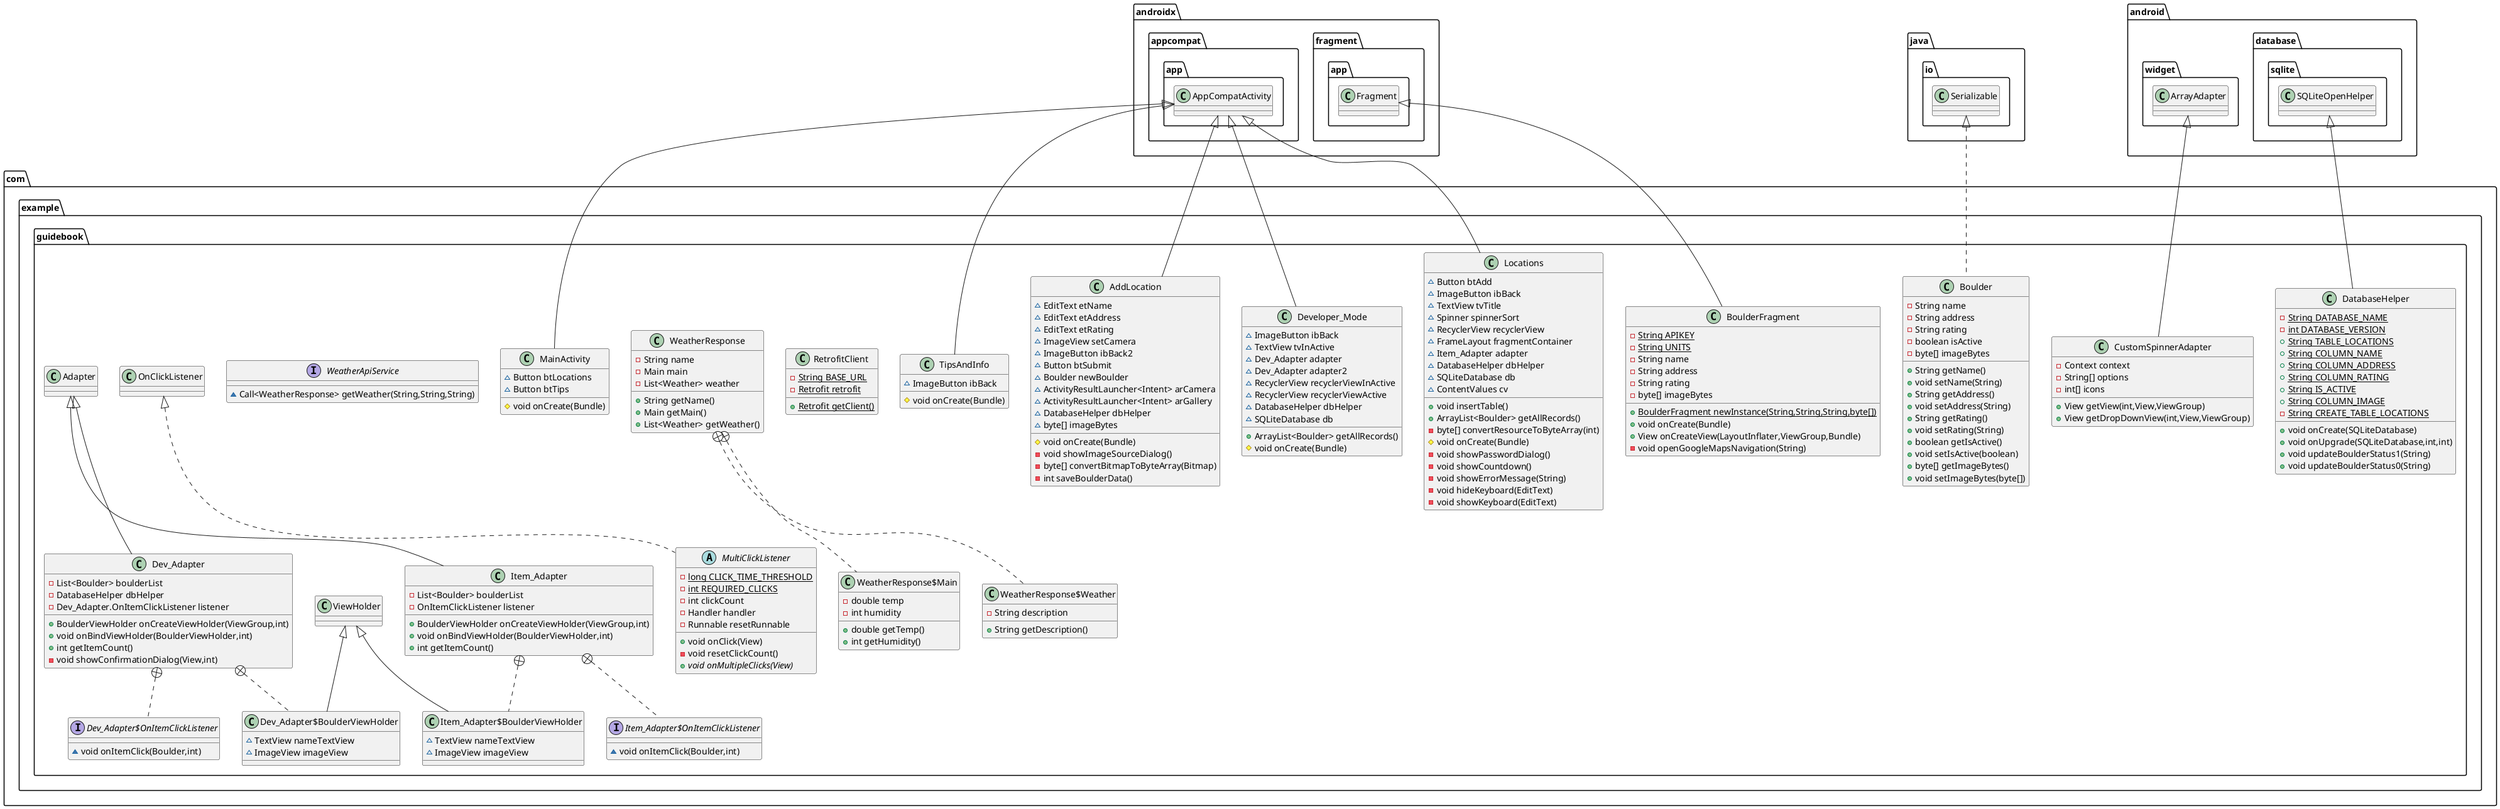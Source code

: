 @startuml
abstract class com.example.guidebook.MultiClickListener {
- {static} long CLICK_TIME_THRESHOLD
- {static} int REQUIRED_CLICKS
- int clickCount
- Handler handler
- Runnable resetRunnable
+ void onClick(View)
- void resetClickCount()
+ {abstract}void onMultipleClicks(View)
}


class com.example.guidebook.MainActivity {
~ Button btLocations
~ Button btTips
# void onCreate(Bundle)
}


class com.example.guidebook.Boulder {
- String name
- String address
- String rating
- boolean isActive
- byte[] imageBytes
+ String getName()
+ void setName(String)
+ String getAddress()
+ void setAddress(String)
+ String getRating()
+ void setRating(String)
+ boolean getIsActive()
+ void setIsActive(boolean)
+ byte[] getImageBytes()
+ void setImageBytes(byte[])
}


class com.example.guidebook.Locations {
~ Button btAdd
~ ImageButton ibBack
~ TextView tvTitle
~ Spinner spinnerSort
~ RecyclerView recyclerView
~ FrameLayout fragmentContainer
~ Item_Adapter adapter
~ DatabaseHelper dbHelper
~ SQLiteDatabase db
~ ContentValues cv
+ void insertTable()
+ ArrayList<Boulder> getAllRecords()
- byte[] convertResourceToByteArray(int)
# void onCreate(Bundle)
- void showPasswordDialog()
- void showCountdown()
- void showErrorMessage(String)
- void hideKeyboard(EditText)
- void showKeyboard(EditText)
}


class com.example.guidebook.Developer_Mode {
~ ImageButton ibBack
~ TextView tvInActive
~ Dev_Adapter adapter
~ Dev_Adapter adapter2
~ RecyclerView recyclerViewInActive
~ RecyclerView recyclerViewActive
~ DatabaseHelper dbHelper
~ SQLiteDatabase db
+ ArrayList<Boulder> getAllRecords()
# void onCreate(Bundle)
}


class com.example.guidebook.Dev_Adapter {
- List<Boulder> boulderList
- DatabaseHelper dbHelper
- Dev_Adapter.OnItemClickListener listener
+ BoulderViewHolder onCreateViewHolder(ViewGroup,int)
+ void onBindViewHolder(BoulderViewHolder,int)
+ int getItemCount()
- void showConfirmationDialog(View,int)
}


class com.example.guidebook.Dev_Adapter$BoulderViewHolder {
~ TextView nameTextView
~ ImageView imageView
}

interface com.example.guidebook.Dev_Adapter$OnItemClickListener {
~ void onItemClick(Boulder,int)
}

class com.example.guidebook.DatabaseHelper {
- {static} String DATABASE_NAME
- {static} int DATABASE_VERSION
+ {static} String TABLE_LOCATIONS
+ {static} String COLUMN_NAME
+ {static} String COLUMN_ADDRESS
+ {static} String COLUMN_RATING
+ {static} String IS_ACTIVE
+ {static} String COLUMN_IMAGE
- {static} String CREATE_TABLE_LOCATIONS
+ void onCreate(SQLiteDatabase)
+ void onUpgrade(SQLiteDatabase,int,int)
+ void updateBoulderStatus1(String)
+ void updateBoulderStatus0(String)
}


class com.example.guidebook.TipsAndInfo {
~ ImageButton ibBack
# void onCreate(Bundle)
}


class com.example.guidebook.BoulderFragment {
- {static} String APIKEY
- {static} String UNITS
- String name
- String address
- String rating
- byte[] imageBytes
+ {static} BoulderFragment newInstance(String,String,String,byte[])
+ void onCreate(Bundle)
+ View onCreateView(LayoutInflater,ViewGroup,Bundle)
- void openGoogleMapsNavigation(String)
}


class com.example.guidebook.CustomSpinnerAdapter {
- Context context
- String[] options
- int[] icons
+ View getView(int,View,ViewGroup)
+ View getDropDownView(int,View,ViewGroup)
}


class com.example.guidebook.RetrofitClient {
- {static} String BASE_URL
- {static} Retrofit retrofit
+ {static} Retrofit getClient()
}


class com.example.guidebook.WeatherResponse {
- String name
- Main main
- List<Weather> weather
+ String getName()
+ Main getMain()
+ List<Weather> getWeather()
}


class com.example.guidebook.WeatherResponse$Main {
- double temp
- int humidity
+ double getTemp()
+ int getHumidity()
}


class com.example.guidebook.WeatherResponse$Weather {
- String description
+ String getDescription()
}


class com.example.guidebook.AddLocation {
~ EditText etName
~ EditText etAddress
~ EditText etRating
~ ImageView setCamera
~ ImageButton ibBack2
~ Button btSubmit
~ Boulder newBoulder
~ ActivityResultLauncher<Intent> arCamera
~ ActivityResultLauncher<Intent> arGallery
~ DatabaseHelper dbHelper
~ byte[] imageBytes
# void onCreate(Bundle)
- void showImageSourceDialog()
- byte[] convertBitmapToByteArray(Bitmap)
- int saveBoulderData()
}


interface com.example.guidebook.WeatherApiService {
~ Call<WeatherResponse> getWeather(String,String,String)
}

class com.example.guidebook.Item_Adapter {
- List<Boulder> boulderList
- OnItemClickListener listener
+ BoulderViewHolder onCreateViewHolder(ViewGroup,int)
+ void onBindViewHolder(BoulderViewHolder,int)
+ int getItemCount()
}


class com.example.guidebook.Item_Adapter$BoulderViewHolder {
~ TextView nameTextView
~ ImageView imageView
}

interface com.example.guidebook.Item_Adapter$OnItemClickListener {
~ void onItemClick(Boulder,int)
}



com.example.guidebook.OnClickListener <|.. com.example.guidebook.MultiClickListener
androidx.appcompat.app.AppCompatActivity <|-- com.example.guidebook.MainActivity
java.io.Serializable <|.. com.example.guidebook.Boulder
androidx.appcompat.app.AppCompatActivity <|-- com.example.guidebook.Locations
androidx.appcompat.app.AppCompatActivity <|-- com.example.guidebook.Developer_Mode
com.example.guidebook.Adapter <|-- com.example.guidebook.Dev_Adapter
com.example.guidebook.Dev_Adapter +.. com.example.guidebook.Dev_Adapter$BoulderViewHolder
com.example.guidebook.ViewHolder <|-- com.example.guidebook.Dev_Adapter$BoulderViewHolder
com.example.guidebook.Dev_Adapter +.. com.example.guidebook.Dev_Adapter$OnItemClickListener
android.database.sqlite.SQLiteOpenHelper <|-- com.example.guidebook.DatabaseHelper
androidx.appcompat.app.AppCompatActivity <|-- com.example.guidebook.TipsAndInfo
androidx.fragment.app.Fragment <|-- com.example.guidebook.BoulderFragment
android.widget.ArrayAdapter <|-- com.example.guidebook.CustomSpinnerAdapter
com.example.guidebook.WeatherResponse +.. com.example.guidebook.WeatherResponse$Main
com.example.guidebook.WeatherResponse +.. com.example.guidebook.WeatherResponse$Weather
androidx.appcompat.app.AppCompatActivity <|-- com.example.guidebook.AddLocation
com.example.guidebook.Adapter <|-- com.example.guidebook.Item_Adapter
com.example.guidebook.Item_Adapter +.. com.example.guidebook.Item_Adapter$BoulderViewHolder
com.example.guidebook.ViewHolder <|-- com.example.guidebook.Item_Adapter$BoulderViewHolder
com.example.guidebook.Item_Adapter +.. com.example.guidebook.Item_Adapter$OnItemClickListener
@enduml